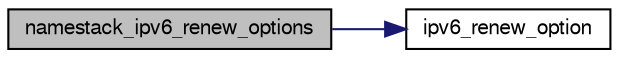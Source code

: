 digraph G
{
  edge [fontname="FreeSans",fontsize="10",labelfontname="FreeSans",labelfontsize="10"];
  node [fontname="FreeSans",fontsize="10",shape=record];
  rankdir=LR;
  Node1 [label="namestack_ipv6_renew_options",height=0.2,width=0.4,color="black", fillcolor="grey75", style="filled" fontcolor="black"];
  Node1 -> Node2 [color="midnightblue",fontsize="10",style="solid",fontname="FreeSans"];
  Node2 [label="ipv6_renew_option",height=0.2,width=0.4,color="black", fillcolor="white", style="filled",URL="$af__name_8c.html#a51a93e25a456b14fc961232360eea4c9"];
}
